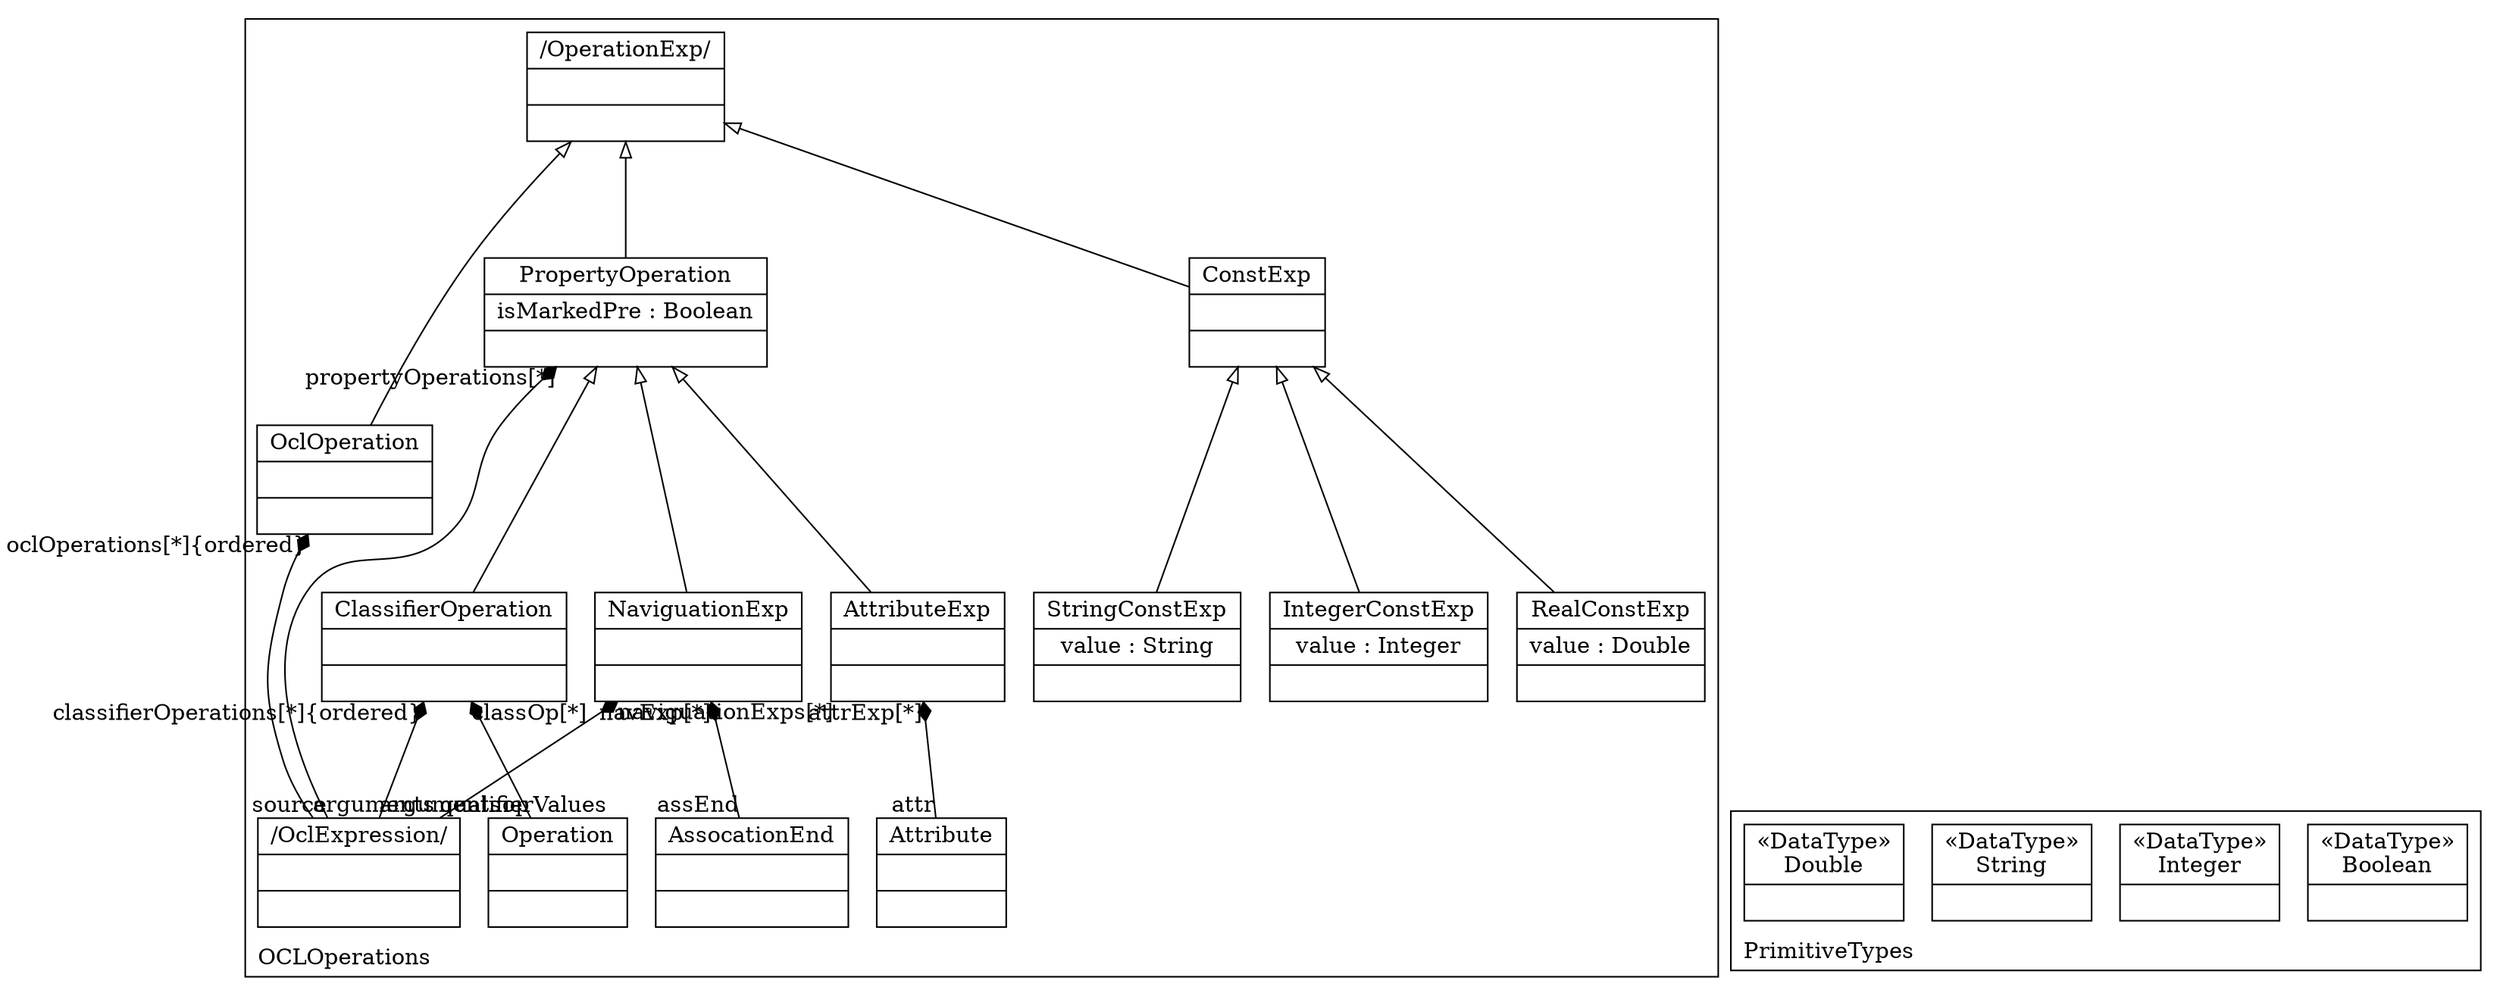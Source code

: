 digraph "KM3 Model in DOT" {
graph[rankdir=BT,labeljust=l,labelloc=t,nodeSep=0.75,compound=true];
 subgraph "cluster_OCLOperations"{
labelloc=t
color=black
label=OCLOperations
 node[shape=record];
OperationExp[label="{/OperationExp/| | }"]
;
 node[shape=record];
PropertyOperation[label="{PropertyOperation|isMarkedPre : Boolean| }"]
 PropertyOperation->OperationExp[arrowhead=onormal,group=OperationExp,minlen=2,constraint=true,]
;
 node[shape=record];
OclOperation[label="{OclOperation| | }"]
 OclOperation->OperationExp[arrowhead=onormal,group=OperationExp,minlen=2,constraint=true,]
;
 node[shape=record];
ConstExp[label="{ConstExp| | }"]
 ConstExp->OperationExp[arrowhead=onormal,group=OperationExp,minlen=2,constraint=true,]
;
 node[shape=record];
IntegerConstExp[label="{IntegerConstExp|value : Integer| }"]
 IntegerConstExp->ConstExp[arrowhead=onormal,group=ConstExp,minlen=2,constraint=true,]
;
 node[shape=record];
StringConstExp[label="{StringConstExp|value : String| }"]
 StringConstExp->ConstExp[arrowhead=onormal,group=ConstExp,minlen=2,constraint=true,]
;
 node[shape=record];
RealConstExp[label="{RealConstExp|value : Double| }"]
 RealConstExp->ConstExp[arrowhead=onormal,group=ConstExp,minlen=2,constraint=true,]
;
 node[shape=record];
AttributeExp[label="{AttributeExp| | }"]
 AttributeExp->PropertyOperation[arrowhead=onormal,group=PropertyOperation,minlen=2,constraint=true,]
;
 node[shape=record];
Attribute[label="{Attribute| | }"]
 Attribute->AttributeExp[arrowhead=diamond,arrowtail=none,headlabel="attrExp[*]",taillabel="attr",group=AttributeExp,minlen=2,constraint=true,]
;
 node[shape=record];
NaviguationExp[label="{NaviguationExp| | }"]
 NaviguationExp->PropertyOperation[arrowhead=onormal,group=PropertyOperation,minlen=2,constraint=true,]
;
 node[shape=record];
AssocationEnd[label="{AssocationEnd| | }"]
 AssocationEnd->NaviguationExp[arrowhead=diamond,arrowtail=none,headlabel="navExp[*]",taillabel="assEnd",group=NaviguationExp,minlen=2,constraint=true,]
;
 node[shape=record];
ClassifierOperation[label="{ClassifierOperation| | }"]
 ClassifierOperation->PropertyOperation[arrowhead=onormal,group=PropertyOperation,minlen=2,constraint=true,]
;
 node[shape=record];
Operation[label="{Operation| | }"]
 Operation->ClassifierOperation[arrowhead=diamond,arrowtail=none,headlabel="classOp[*]",taillabel="op",group=ClassifierOperation,minlen=2,constraint=true,]
;
 node[shape=record];
OclExpression[label="{/OclExpression/| | }"]
 OclExpression->PropertyOperation[arrowhead=diamond,arrowtail=none,headlabel="propertyOperations[*]",taillabel="source",group=PropertyOperation,minlen=2,constraint=true,]
 OclExpression->NaviguationExp[arrowhead=diamond,arrowtail=none,headlabel="naviguationExps[*]",taillabel="qualifierValues",group=NaviguationExp,minlen=2,constraint=true,]
 OclExpression->ClassifierOperation[arrowhead=diamond,arrowtail=none,headlabel="classifierOperations[*]{ordered}",taillabel="arguments",group=ClassifierOperation,minlen=2,constraint=true,]
 OclExpression->OclOperation[arrowhead=diamond,arrowtail=none,headlabel="oclOperations[*]{ordered}",taillabel="arguments",group=OclOperation,minlen=2,constraint=true,]
;

} subgraph "cluster_PrimitiveTypes"{
labelloc=t
color=black
label=PrimitiveTypes
 node[shape=record];
Boolean[label="{&#171;DataType&#187;\nBoolean|}"]
;
 node[shape=record];
Integer[label="{&#171;DataType&#187;\nInteger|}"]
;
 node[shape=record];
String[label="{&#171;DataType&#187;\nString|}"]
;
 node[shape=record];
Double[label="{&#171;DataType&#187;\nDouble|}"]
;

}
}